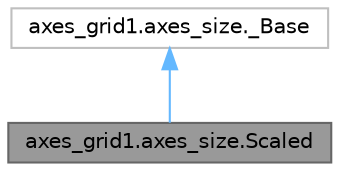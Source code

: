 digraph "axes_grid1.axes_size.Scaled"
{
 // LATEX_PDF_SIZE
  bgcolor="transparent";
  edge [fontname=Helvetica,fontsize=10,labelfontname=Helvetica,labelfontsize=10];
  node [fontname=Helvetica,fontsize=10,shape=box,height=0.2,width=0.4];
  Node1 [id="Node000001",label="axes_grid1.axes_size.Scaled",height=0.2,width=0.4,color="gray40", fillcolor="grey60", style="filled", fontcolor="black",tooltip=" "];
  Node2 -> Node1 [id="edge2_Node000001_Node000002",dir="back",color="steelblue1",style="solid",tooltip=" "];
  Node2 [id="Node000002",label="axes_grid1.axes_size._Base",height=0.2,width=0.4,color="grey75", fillcolor="white", style="filled",URL="$d6/df6/classaxes__grid1_1_1axes__size_1_1__Base.html",tooltip=" "];
}
